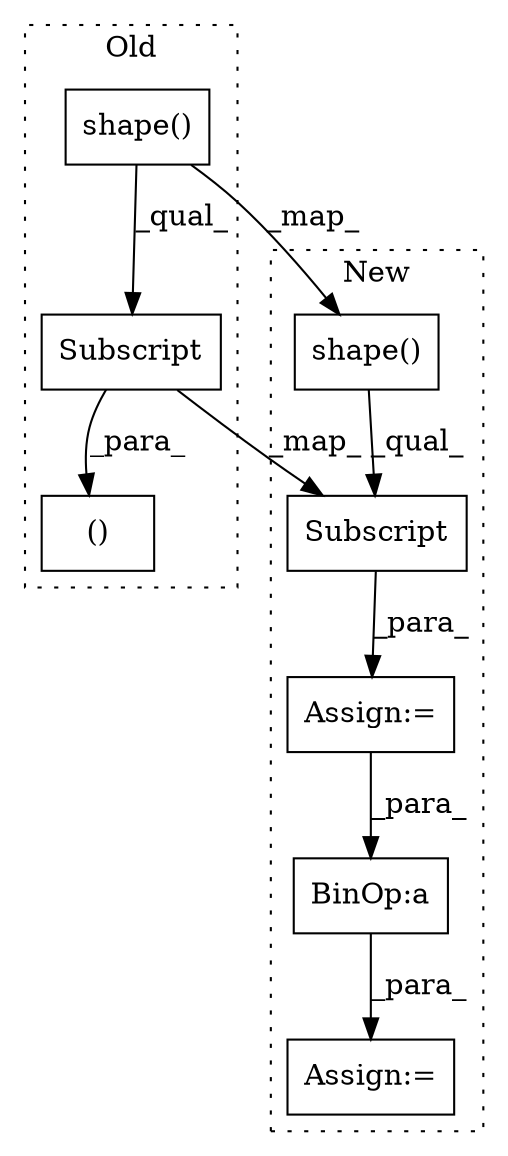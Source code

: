 digraph G {
subgraph cluster0 {
1 [label="shape()" a="75" s="1139,1149" l="9,1" shape="box"];
3 [label="Subscript" a="63" s="1139,0" l="14,0" shape="box"];
6 [label="()" a="54" s="1121" l="32" shape="box"];
label = "Old";
style="dotted";
}
subgraph cluster1 {
2 [label="shape()" a="75" s="1137,1147" l="9,1" shape="box"];
4 [label="Subscript" a="63" s="1137,0" l="16,0" shape="box"];
5 [label="Assign:=" a="68" s="1163" l="3" shape="box"];
7 [label="BinOp:a" a="82" s="1205" l="3" shape="box"];
8 [label="Assign:=" a="68" s="1134" l="3" shape="box"];
label = "New";
style="dotted";
}
1 -> 3 [label="_qual_"];
1 -> 2 [label="_map_"];
2 -> 4 [label="_qual_"];
3 -> 6 [label="_para_"];
3 -> 4 [label="_map_"];
4 -> 8 [label="_para_"];
7 -> 5 [label="_para_"];
8 -> 7 [label="_para_"];
}
